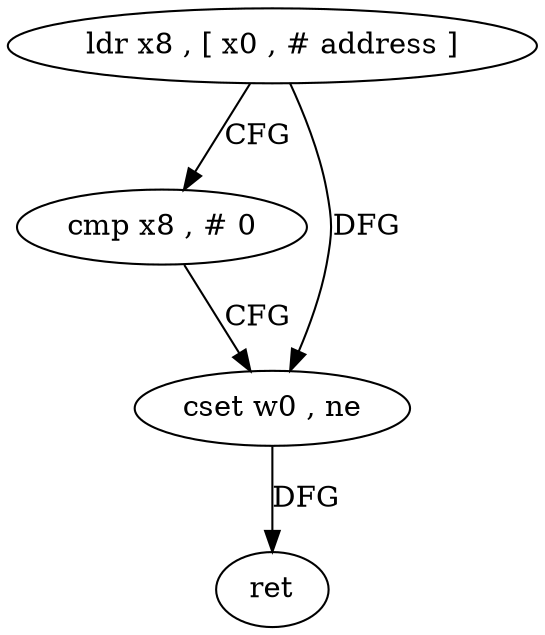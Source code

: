 digraph "func" {
"4219872" [label = "ldr x8 , [ x0 , # address ]" ]
"4219876" [label = "cmp x8 , # 0" ]
"4219880" [label = "cset w0 , ne" ]
"4219884" [label = "ret" ]
"4219872" -> "4219876" [ label = "CFG" ]
"4219872" -> "4219880" [ label = "DFG" ]
"4219876" -> "4219880" [ label = "CFG" ]
"4219880" -> "4219884" [ label = "DFG" ]
}
